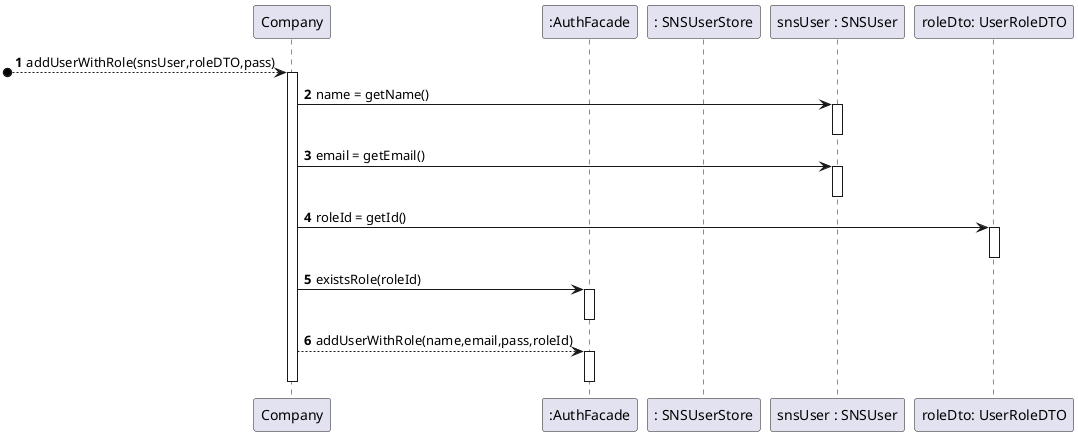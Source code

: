 @startuml

participant "Company" as COMP
participant ":AuthFacade" as AUTH
participant ": SNSUserStore" as SNSUserStore
participant "snsUser : SNSUser" as SNSUser
participant "roleDto: UserRoleDTO" as DTO

autonumber
[o--> COMP : addUserWithRole(snsUser,roleDTO,pass)
activate COMP

    COMP -> SNSUser: name = getName()

    activate SNSUser
    deactivate SNSUser

    COMP -> SNSUser: email = getEmail()

    activate SNSUser
    deactivate SNSUser

    COMP -> DTO: roleId = getId()

    activate DTO
    deactivate DTO

    COMP -> AUTH: existsRole(roleId)

    activate AUTH
    deactivate AUTH


    COMP --> AUTH : addUserWithRole(name,email,pass,roleId)
    activate AUTH

    deactivate AUTH
    deactivate COMP
@enduml